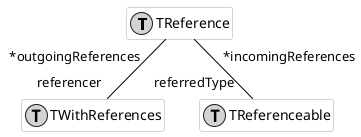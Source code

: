 @startumlhide empty membersskinparam class {  BackgroundColor white  ArrowColor black  BorderColor darkGray}class TReference << (T,lightGrey) >> {}class TWithReferences << (T,lightGrey) >> {}class TReferenceable << (T,lightGrey) >> {}TReference " *incomingReferences" -- "referredType" TReferenceableTReference " *outgoingReferences" -- "referencer" TWithReferences@enduml